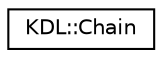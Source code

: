 digraph G
{
  edge [fontname="Helvetica",fontsize="10",labelfontname="Helvetica",labelfontsize="10"];
  node [fontname="Helvetica",fontsize="10",shape=record];
  rankdir=LR;
  Node1 [label="KDL::Chain",height=0.2,width=0.4,color="black", fillcolor="white", style="filled",URL="$d2/da7/classKDL_1_1Chain.html",tooltip="This class encapsulates a serial kinematic interconnection structure. It is build out of segments..."];
}
